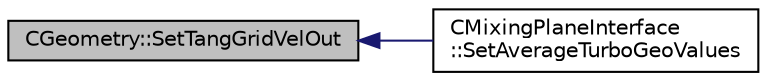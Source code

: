 digraph "CGeometry::SetTangGridVelOut"
{
  edge [fontname="Helvetica",fontsize="10",labelfontname="Helvetica",labelfontsize="10"];
  node [fontname="Helvetica",fontsize="10",shape=record];
  rankdir="LR";
  Node2953 [label="CGeometry::SetTangGridVelOut",height=0.2,width=0.4,color="black", fillcolor="grey75", style="filled", fontcolor="black"];
  Node2953 -> Node2954 [dir="back",color="midnightblue",fontsize="10",style="solid",fontname="Helvetica"];
  Node2954 [label="CMixingPlaneInterface\l::SetAverageTurboGeoValues",height=0.2,width=0.4,color="black", fillcolor="white", style="filled",URL="$class_c_mixing_plane_interface.html#a723cfdb9d78198837794f23bb21f1bd4",tooltip="Store all the turboperformance in the solver in ZONE_0. "];
}
